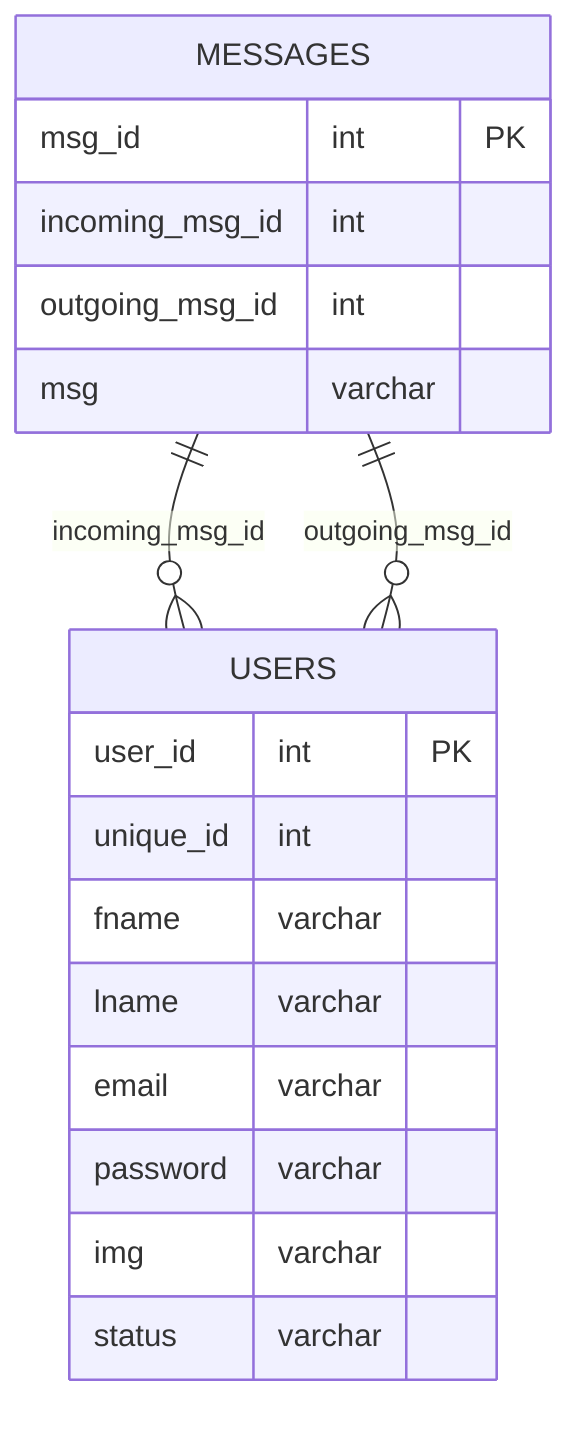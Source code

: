 erDiagram
    USERS {
        user_id int PK
        unique_id int
        fname varchar
        lname varchar
        email varchar
        password varchar
        img varchar
        status varchar
    }
    MESSAGES {
        msg_id int PK
        incoming_msg_id int
        outgoing_msg_id int
        msg varchar
    }

    MESSAGES ||--o{ USERS : incoming_msg_id
    MESSAGES ||--o{ USERS : outgoing_msg_id